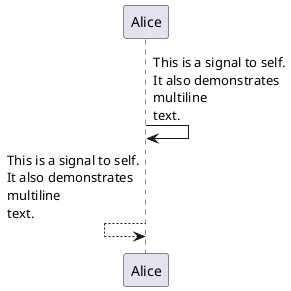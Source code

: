 @startuml Message To Self
Alice -> Alice : This is a signal to self.\nIt also demonstrates\nmultiline \ntext.
Alice <-- Alice :  This is a signal to self.\nIt also demonstrates\nmultiline \ntext.
@enduml
